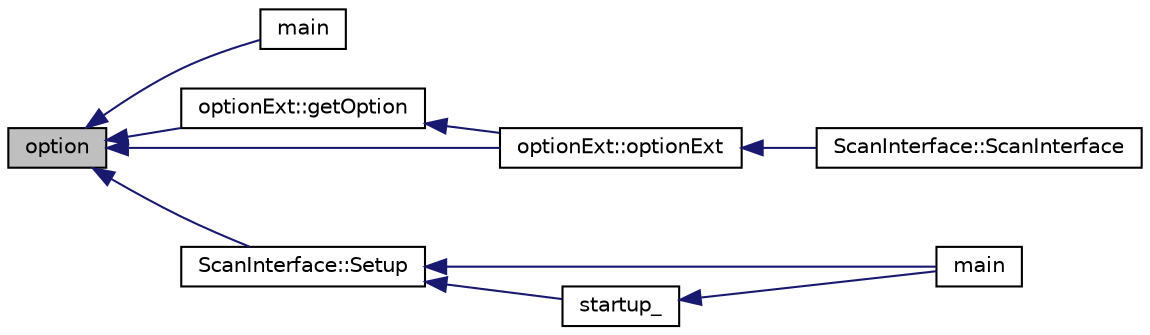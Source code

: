 digraph "option"
{
  edge [fontname="Helvetica",fontsize="10",labelfontname="Helvetica",labelfontsize="10"];
  node [fontname="Helvetica",fontsize="10",shape=record];
  rankdir="LR";
  Node1 [label="option",height=0.2,width=0.4,color="black", fillcolor="grey75", style="filled", fontcolor="black"];
  Node1 -> Node2 [dir="back",color="midnightblue",fontsize="10",style="solid",fontname="Helvetica"];
  Node2 [label="main",height=0.2,width=0.4,color="black", fillcolor="white", style="filled",URL="$dd/dc1/get__traces_8cpp.html#a0ddf1224851353fc92bfbff6f499fa97"];
  Node1 -> Node3 [dir="back",color="midnightblue",fontsize="10",style="solid",fontname="Helvetica"];
  Node3 [label="optionExt::getOption",height=0.2,width=0.4,color="black", fillcolor="white", style="filled",URL="$d4/d23/classoption_ext.html#a650838755d0f45dbd07765bf61475661"];
  Node3 -> Node4 [dir="back",color="midnightblue",fontsize="10",style="solid",fontname="Helvetica"];
  Node4 [label="optionExt::optionExt",height=0.2,width=0.4,color="black", fillcolor="white", style="filled",URL="$d4/d23/classoption_ext.html#ae06eef0c6d2ce7f0b275b90b6941801f",tooltip="Set to true if this option was selected by the user. "];
  Node4 -> Node5 [dir="back",color="midnightblue",fontsize="10",style="solid",fontname="Helvetica"];
  Node5 [label="ScanInterface::ScanInterface",height=0.2,width=0.4,color="black", fillcolor="white", style="filled",URL="$d7/dfc/class_scan_interface.html#a3f9ff04d21dad186fb8dc1a98b1abd17",tooltip="Default constructor. "];
  Node1 -> Node6 [dir="back",color="midnightblue",fontsize="10",style="solid",fontname="Helvetica"];
  Node6 [label="ScanInterface::Setup",height=0.2,width=0.4,color="black", fillcolor="white", style="filled",URL="$d7/dfc/class_scan_interface.html#af51c02387e61a32d14ddfc0f3f43f2f9"];
  Node6 -> Node7 [dir="back",color="midnightblue",fontsize="10",style="solid",fontname="Helvetica"];
  Node7 [label="main",height=0.2,width=0.4,color="black", fillcolor="white", style="filled",URL="$d9/d0e/event_reader_8cpp.html#a0ddf1224851353fc92bfbff6f499fa97"];
  Node6 -> Node8 [dir="back",color="midnightblue",fontsize="10",style="solid",fontname="Helvetica"];
  Node8 [label="startup_",height=0.2,width=0.4,color="black", fillcolor="white", style="filled",URL="$d1/dd5/utkscanor_8cpp.html#a8dbf7975e3e8cf9404086d6f85c6f308",tooltip="Begins setups the interface between SCANOR and the C++ and the Unpacker. It also handles the processi..."];
  Node8 -> Node7 [dir="back",color="midnightblue",fontsize="10",style="solid",fontname="Helvetica"];
  Node1 -> Node4 [dir="back",color="midnightblue",fontsize="10",style="solid",fontname="Helvetica"];
}
